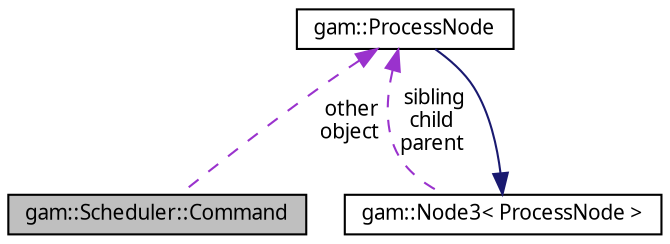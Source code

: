 digraph "gam::Scheduler::Command"
{
 // LATEX_PDF_SIZE
  bgcolor="transparent";
  edge [fontname="FreeSans.ttf",fontsize="10",labelfontname="FreeSans.ttf",labelfontsize="10"];
  node [fontname="FreeSans.ttf",fontsize="10",shape=record];
  Node1 [label="gam::Scheduler::Command",height=0.2,width=0.4,color="black", fillcolor="grey75", style="filled", fontcolor="black",tooltip=" "];
  Node2 -> Node1 [dir="back",color="darkorchid3",fontsize="10",style="dashed",label=" other\nobject" ,fontname="FreeSans.ttf"];
  Node2 [label="gam::ProcessNode",height=0.2,width=0.4,color="black",URL="$classgam_1_1_process_node.html",tooltip=" "];
  Node3 -> Node2 [dir="back",color="midnightblue",fontsize="10",style="solid",fontname="FreeSans.ttf"];
  Node3 [label="gam::Node3\< ProcessNode \>",height=0.2,width=0.4,color="black",URL="$classgam_1_1_node3.html",tooltip=" "];
  Node2 -> Node3 [dir="back",color="darkorchid3",fontsize="10",style="dashed",label=" sibling\nchild\nparent" ,fontname="FreeSans.ttf"];
}
